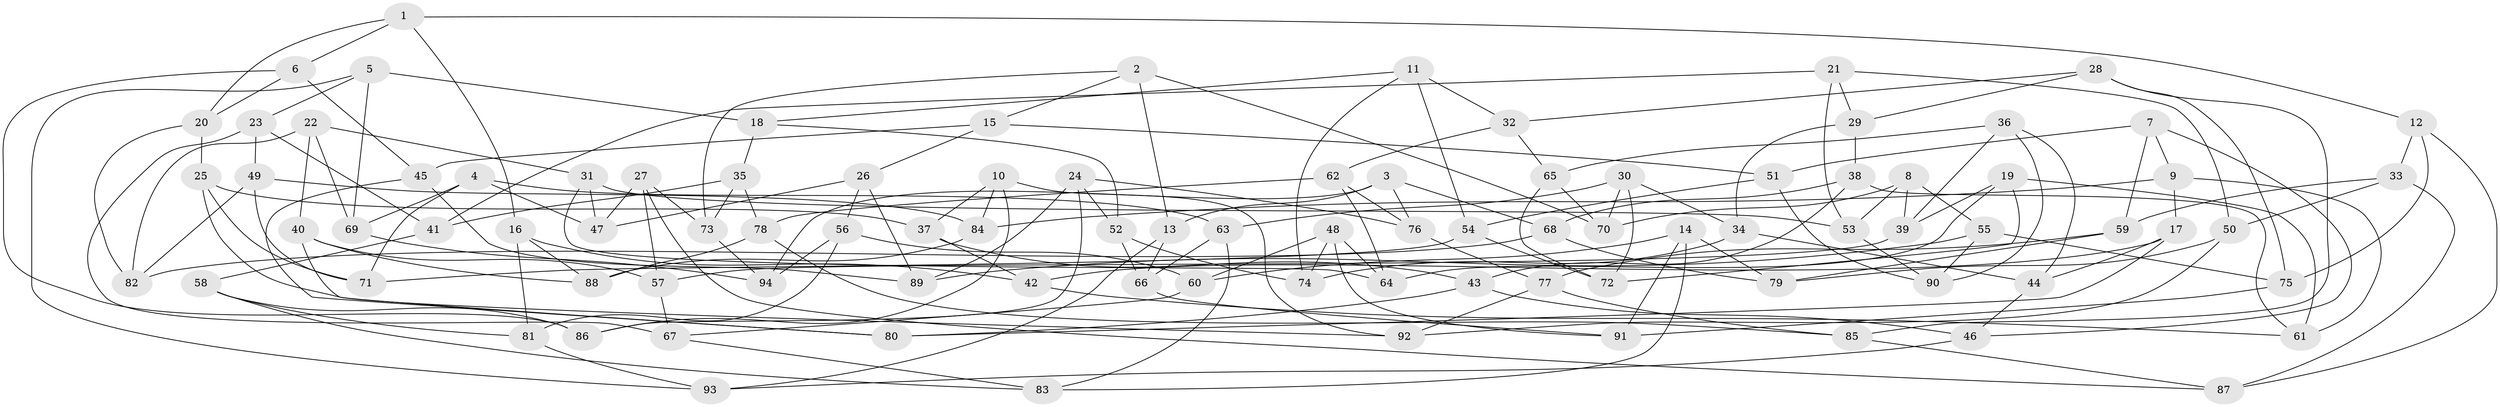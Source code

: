 // coarse degree distribution, {5: 0.07692307692307693, 4: 0.5384615384615384, 6: 0.36923076923076925, 3: 0.015384615384615385}
// Generated by graph-tools (version 1.1) at 2025/52/02/27/25 19:52:34]
// undirected, 94 vertices, 188 edges
graph export_dot {
graph [start="1"]
  node [color=gray90,style=filled];
  1;
  2;
  3;
  4;
  5;
  6;
  7;
  8;
  9;
  10;
  11;
  12;
  13;
  14;
  15;
  16;
  17;
  18;
  19;
  20;
  21;
  22;
  23;
  24;
  25;
  26;
  27;
  28;
  29;
  30;
  31;
  32;
  33;
  34;
  35;
  36;
  37;
  38;
  39;
  40;
  41;
  42;
  43;
  44;
  45;
  46;
  47;
  48;
  49;
  50;
  51;
  52;
  53;
  54;
  55;
  56;
  57;
  58;
  59;
  60;
  61;
  62;
  63;
  64;
  65;
  66;
  67;
  68;
  69;
  70;
  71;
  72;
  73;
  74;
  75;
  76;
  77;
  78;
  79;
  80;
  81;
  82;
  83;
  84;
  85;
  86;
  87;
  88;
  89;
  90;
  91;
  92;
  93;
  94;
  1 -- 12;
  1 -- 16;
  1 -- 20;
  1 -- 6;
  2 -- 13;
  2 -- 15;
  2 -- 73;
  2 -- 70;
  3 -- 94;
  3 -- 76;
  3 -- 13;
  3 -- 68;
  4 -- 71;
  4 -- 69;
  4 -- 63;
  4 -- 47;
  5 -- 69;
  5 -- 18;
  5 -- 23;
  5 -- 93;
  6 -- 20;
  6 -- 45;
  6 -- 86;
  7 -- 59;
  7 -- 51;
  7 -- 9;
  7 -- 46;
  8 -- 39;
  8 -- 55;
  8 -- 53;
  8 -- 70;
  9 -- 17;
  9 -- 84;
  9 -- 61;
  10 -- 84;
  10 -- 86;
  10 -- 37;
  10 -- 92;
  11 -- 32;
  11 -- 74;
  11 -- 54;
  11 -- 18;
  12 -- 33;
  12 -- 87;
  12 -- 75;
  13 -- 66;
  13 -- 93;
  14 -- 79;
  14 -- 91;
  14 -- 83;
  14 -- 60;
  15 -- 26;
  15 -- 51;
  15 -- 45;
  16 -- 81;
  16 -- 42;
  16 -- 88;
  17 -- 42;
  17 -- 44;
  17 -- 80;
  18 -- 52;
  18 -- 35;
  19 -- 39;
  19 -- 64;
  19 -- 72;
  19 -- 61;
  20 -- 25;
  20 -- 82;
  21 -- 50;
  21 -- 29;
  21 -- 53;
  21 -- 41;
  22 -- 69;
  22 -- 82;
  22 -- 40;
  22 -- 31;
  23 -- 67;
  23 -- 49;
  23 -- 41;
  24 -- 52;
  24 -- 89;
  24 -- 86;
  24 -- 76;
  25 -- 71;
  25 -- 92;
  25 -- 37;
  26 -- 89;
  26 -- 47;
  26 -- 56;
  27 -- 73;
  27 -- 57;
  27 -- 47;
  27 -- 87;
  28 -- 85;
  28 -- 32;
  28 -- 29;
  28 -- 75;
  29 -- 34;
  29 -- 38;
  30 -- 63;
  30 -- 72;
  30 -- 70;
  30 -- 34;
  31 -- 53;
  31 -- 64;
  31 -- 47;
  32 -- 62;
  32 -- 65;
  33 -- 87;
  33 -- 50;
  33 -- 59;
  34 -- 44;
  34 -- 74;
  35 -- 78;
  35 -- 41;
  35 -- 73;
  36 -- 44;
  36 -- 39;
  36 -- 65;
  36 -- 90;
  37 -- 43;
  37 -- 42;
  38 -- 43;
  38 -- 68;
  38 -- 61;
  39 -- 57;
  40 -- 57;
  40 -- 88;
  40 -- 80;
  41 -- 58;
  42 -- 61;
  43 -- 80;
  43 -- 46;
  44 -- 46;
  45 -- 80;
  45 -- 89;
  46 -- 93;
  48 -- 74;
  48 -- 60;
  48 -- 91;
  48 -- 64;
  49 -- 71;
  49 -- 82;
  49 -- 84;
  50 -- 92;
  50 -- 79;
  51 -- 54;
  51 -- 90;
  52 -- 66;
  52 -- 74;
  53 -- 90;
  54 -- 72;
  54 -- 71;
  55 -- 90;
  55 -- 89;
  55 -- 75;
  56 -- 94;
  56 -- 81;
  56 -- 60;
  57 -- 67;
  58 -- 83;
  58 -- 86;
  58 -- 81;
  59 -- 79;
  59 -- 77;
  60 -- 67;
  62 -- 78;
  62 -- 76;
  62 -- 64;
  63 -- 66;
  63 -- 83;
  65 -- 70;
  65 -- 72;
  66 -- 91;
  67 -- 83;
  68 -- 82;
  68 -- 79;
  69 -- 94;
  73 -- 94;
  75 -- 91;
  76 -- 77;
  77 -- 85;
  77 -- 92;
  78 -- 85;
  78 -- 88;
  81 -- 93;
  84 -- 88;
  85 -- 87;
}
